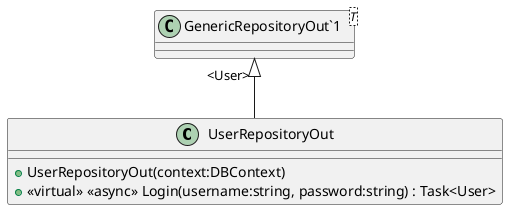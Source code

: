 @startuml
class UserRepositoryOut {
    + UserRepositoryOut(context:DBContext)
    + <<virtual>> <<async>> Login(username:string, password:string) : Task<User>
}
class "GenericRepositoryOut`1"<T> {
}
"GenericRepositoryOut`1" "<User>" <|-- UserRepositoryOut
@enduml
